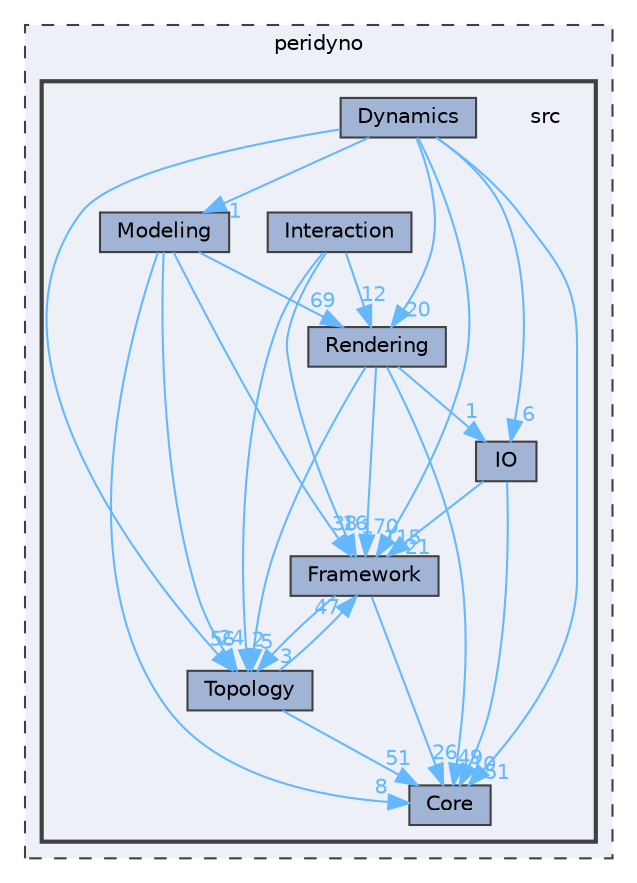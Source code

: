 digraph "E:/Peridyno/peridyno/src"
{
 // LATEX_PDF_SIZE
  bgcolor="transparent";
  edge [fontname=Helvetica,fontsize=10,labelfontname=Helvetica,labelfontsize=10];
  node [fontname=Helvetica,fontsize=10,shape=box,height=0.2,width=0.4];
  compound=true
  subgraph clusterdir_9e1d3a722a3f1709e7921084212f8a51 {
    graph [ bgcolor="#edf0f7", pencolor="grey25", label="peridyno", fontname=Helvetica,fontsize=10 style="filled,dashed", URL="dir_9e1d3a722a3f1709e7921084212f8a51.html",tooltip=""]
  subgraph clusterdir_9ff22b279fca3cb014c234517e61ce6a {
    graph [ bgcolor="#edf0f7", pencolor="grey25", label="", fontname=Helvetica,fontsize=10 style="filled,bold", URL="dir_9ff22b279fca3cb014c234517e61ce6a.html",tooltip=""]
    dir_9ff22b279fca3cb014c234517e61ce6a [shape=plaintext, label="src"];
  dir_3e9476288c0c22cbcea08ca5b8b8c190 [label="Core", fillcolor="#a2b4d6", color="grey25", style="filled", URL="dir_3e9476288c0c22cbcea08ca5b8b8c190.html",tooltip=""];
  dir_b1e46f0478f46f3a97fbed2b9c7339a6 [label="Dynamics", fillcolor="#a2b4d6", color="grey25", style="filled", URL="dir_b1e46f0478f46f3a97fbed2b9c7339a6.html",tooltip=""];
  dir_c2c045169feb12a9231cac4869e44751 [label="Framework", fillcolor="#a2b4d6", color="grey25", style="filled", URL="dir_c2c045169feb12a9231cac4869e44751.html",tooltip=""];
  dir_bf8f51174f29c4d64db2e836968b79b6 [label="Interaction", fillcolor="#a2b4d6", color="grey25", style="filled", URL="dir_bf8f51174f29c4d64db2e836968b79b6.html",tooltip=""];
  dir_cd3c1637d5000b6cab1d48c02b7c8cab [label="IO", fillcolor="#a2b4d6", color="grey25", style="filled", URL="dir_cd3c1637d5000b6cab1d48c02b7c8cab.html",tooltip=""];
  dir_fc0f6501aa20ea1b5a86082ca8079383 [label="Modeling", fillcolor="#a2b4d6", color="grey25", style="filled", URL="dir_fc0f6501aa20ea1b5a86082ca8079383.html",tooltip=""];
  dir_0a5d901ffa28d51286754f85d80379d0 [label="Rendering", fillcolor="#a2b4d6", color="grey25", style="filled", URL="dir_0a5d901ffa28d51286754f85d80379d0.html",tooltip=""];
  dir_d79986e58178c8ff2b3bf391fc431f24 [label="Topology", fillcolor="#a2b4d6", color="grey25", style="filled", URL="dir_d79986e58178c8ff2b3bf391fc431f24.html",tooltip=""];
  }
  }
  dir_b1e46f0478f46f3a97fbed2b9c7339a6->dir_0a5d901ffa28d51286754f85d80379d0 [headlabel="20", labeldistance=1.5 headhref="dir_000020_000065.html" href="dir_000020_000065.html" color="steelblue1" fontcolor="steelblue1"];
  dir_b1e46f0478f46f3a97fbed2b9c7339a6->dir_3e9476288c0c22cbcea08ca5b8b8c190 [headlabel="51", labeldistance=1.5 headhref="dir_000020_000012.html" href="dir_000020_000012.html" color="steelblue1" fontcolor="steelblue1"];
  dir_b1e46f0478f46f3a97fbed2b9c7339a6->dir_c2c045169feb12a9231cac4869e44751 [headlabel="115", labeldistance=1.5 headhref="dir_000020_000022.html" href="dir_000020_000022.html" color="steelblue1" fontcolor="steelblue1"];
  dir_b1e46f0478f46f3a97fbed2b9c7339a6->dir_d79986e58178c8ff2b3bf391fc431f24 [headlabel="56", labeldistance=1.5 headhref="dir_000020_000074.html" href="dir_000020_000074.html" color="steelblue1" fontcolor="steelblue1"];
  dir_b1e46f0478f46f3a97fbed2b9c7339a6->dir_cd3c1637d5000b6cab1d48c02b7c8cab [headlabel="6", labeldistance=1.5 headhref="dir_000020_000032.html" href="dir_000020_000032.html" color="steelblue1" fontcolor="steelblue1"];
  dir_b1e46f0478f46f3a97fbed2b9c7339a6->dir_fc0f6501aa20ea1b5a86082ca8079383 [headlabel="1", labeldistance=1.5 headhref="dir_000020_000037.html" href="dir_000020_000037.html" color="steelblue1" fontcolor="steelblue1"];
  dir_c2c045169feb12a9231cac4869e44751->dir_3e9476288c0c22cbcea08ca5b8b8c190 [headlabel="26", labeldistance=1.5 headhref="dir_000022_000012.html" href="dir_000022_000012.html" color="steelblue1" fontcolor="steelblue1"];
  dir_c2c045169feb12a9231cac4869e44751->dir_d79986e58178c8ff2b3bf391fc431f24 [headlabel="3", labeldistance=1.5 headhref="dir_000022_000074.html" href="dir_000022_000074.html" color="steelblue1" fontcolor="steelblue1"];
  dir_bf8f51174f29c4d64db2e836968b79b6->dir_0a5d901ffa28d51286754f85d80379d0 [headlabel="12", labeldistance=1.5 headhref="dir_000031_000065.html" href="dir_000031_000065.html" color="steelblue1" fontcolor="steelblue1"];
  dir_bf8f51174f29c4d64db2e836968b79b6->dir_c2c045169feb12a9231cac4869e44751 [headlabel="16", labeldistance=1.5 headhref="dir_000031_000022.html" href="dir_000031_000022.html" color="steelblue1" fontcolor="steelblue1"];
  dir_bf8f51174f29c4d64db2e836968b79b6->dir_d79986e58178c8ff2b3bf391fc431f24 [headlabel="2", labeldistance=1.5 headhref="dir_000031_000074.html" href="dir_000031_000074.html" color="steelblue1" fontcolor="steelblue1"];
  dir_cd3c1637d5000b6cab1d48c02b7c8cab->dir_3e9476288c0c22cbcea08ca5b8b8c190 [headlabel="10", labeldistance=1.5 headhref="dir_000032_000012.html" href="dir_000032_000012.html" color="steelblue1" fontcolor="steelblue1"];
  dir_cd3c1637d5000b6cab1d48c02b7c8cab->dir_c2c045169feb12a9231cac4869e44751 [headlabel="21", labeldistance=1.5 headhref="dir_000032_000022.html" href="dir_000032_000022.html" color="steelblue1" fontcolor="steelblue1"];
  dir_fc0f6501aa20ea1b5a86082ca8079383->dir_0a5d901ffa28d51286754f85d80379d0 [headlabel="69", labeldistance=1.5 headhref="dir_000037_000065.html" href="dir_000037_000065.html" color="steelblue1" fontcolor="steelblue1"];
  dir_fc0f6501aa20ea1b5a86082ca8079383->dir_3e9476288c0c22cbcea08ca5b8b8c190 [headlabel="8", labeldistance=1.5 headhref="dir_000037_000012.html" href="dir_000037_000012.html" color="steelblue1" fontcolor="steelblue1"];
  dir_fc0f6501aa20ea1b5a86082ca8079383->dir_c2c045169feb12a9231cac4869e44751 [headlabel="38", labeldistance=1.5 headhref="dir_000037_000022.html" href="dir_000037_000022.html" color="steelblue1" fontcolor="steelblue1"];
  dir_fc0f6501aa20ea1b5a86082ca8079383->dir_d79986e58178c8ff2b3bf391fc431f24 [headlabel="24", labeldistance=1.5 headhref="dir_000037_000074.html" href="dir_000037_000074.html" color="steelblue1" fontcolor="steelblue1"];
  dir_0a5d901ffa28d51286754f85d80379d0->dir_3e9476288c0c22cbcea08ca5b8b8c190 [headlabel="49", labeldistance=1.5 headhref="dir_000065_000012.html" href="dir_000065_000012.html" color="steelblue1" fontcolor="steelblue1"];
  dir_0a5d901ffa28d51286754f85d80379d0->dir_c2c045169feb12a9231cac4869e44751 [headlabel="170", labeldistance=1.5 headhref="dir_000065_000022.html" href="dir_000065_000022.html" color="steelblue1" fontcolor="steelblue1"];
  dir_0a5d901ffa28d51286754f85d80379d0->dir_cd3c1637d5000b6cab1d48c02b7c8cab [headlabel="1", labeldistance=1.5 headhref="dir_000065_000032.html" href="dir_000065_000032.html" color="steelblue1" fontcolor="steelblue1"];
  dir_0a5d901ffa28d51286754f85d80379d0->dir_d79986e58178c8ff2b3bf391fc431f24 [headlabel="5", labeldistance=1.5 headhref="dir_000065_000074.html" href="dir_000065_000074.html" color="steelblue1" fontcolor="steelblue1"];
  dir_d79986e58178c8ff2b3bf391fc431f24->dir_3e9476288c0c22cbcea08ca5b8b8c190 [headlabel="51", labeldistance=1.5 headhref="dir_000074_000012.html" href="dir_000074_000012.html" color="steelblue1" fontcolor="steelblue1"];
  dir_d79986e58178c8ff2b3bf391fc431f24->dir_c2c045169feb12a9231cac4869e44751 [headlabel="47", labeldistance=1.5 headhref="dir_000074_000022.html" href="dir_000074_000022.html" color="steelblue1" fontcolor="steelblue1"];
}
